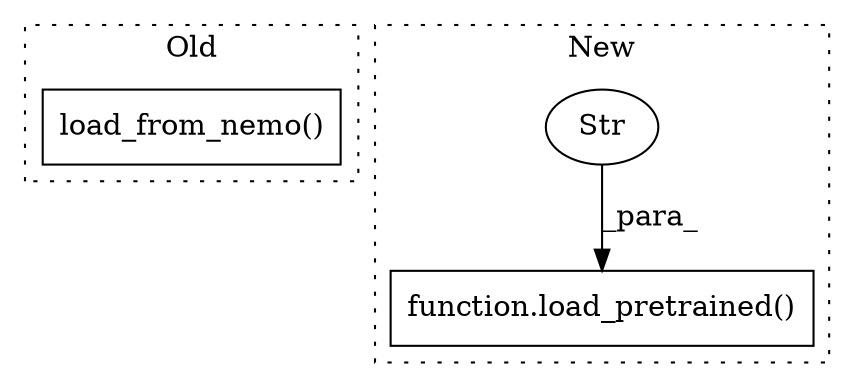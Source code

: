digraph G {
subgraph cluster0 {
1 [label="load_from_nemo()" a="75" s="1333,1401" l="30,1" shape="box"];
label = "Old";
style="dotted";
}
subgraph cluster1 {
2 [label="function.load_pretrained()" a="75" s="1208,1245" l="16,1" shape="box"];
3 [label="Str" a="66" s="1224" l="21" shape="ellipse"];
label = "New";
style="dotted";
}
3 -> 2 [label="_para_"];
}